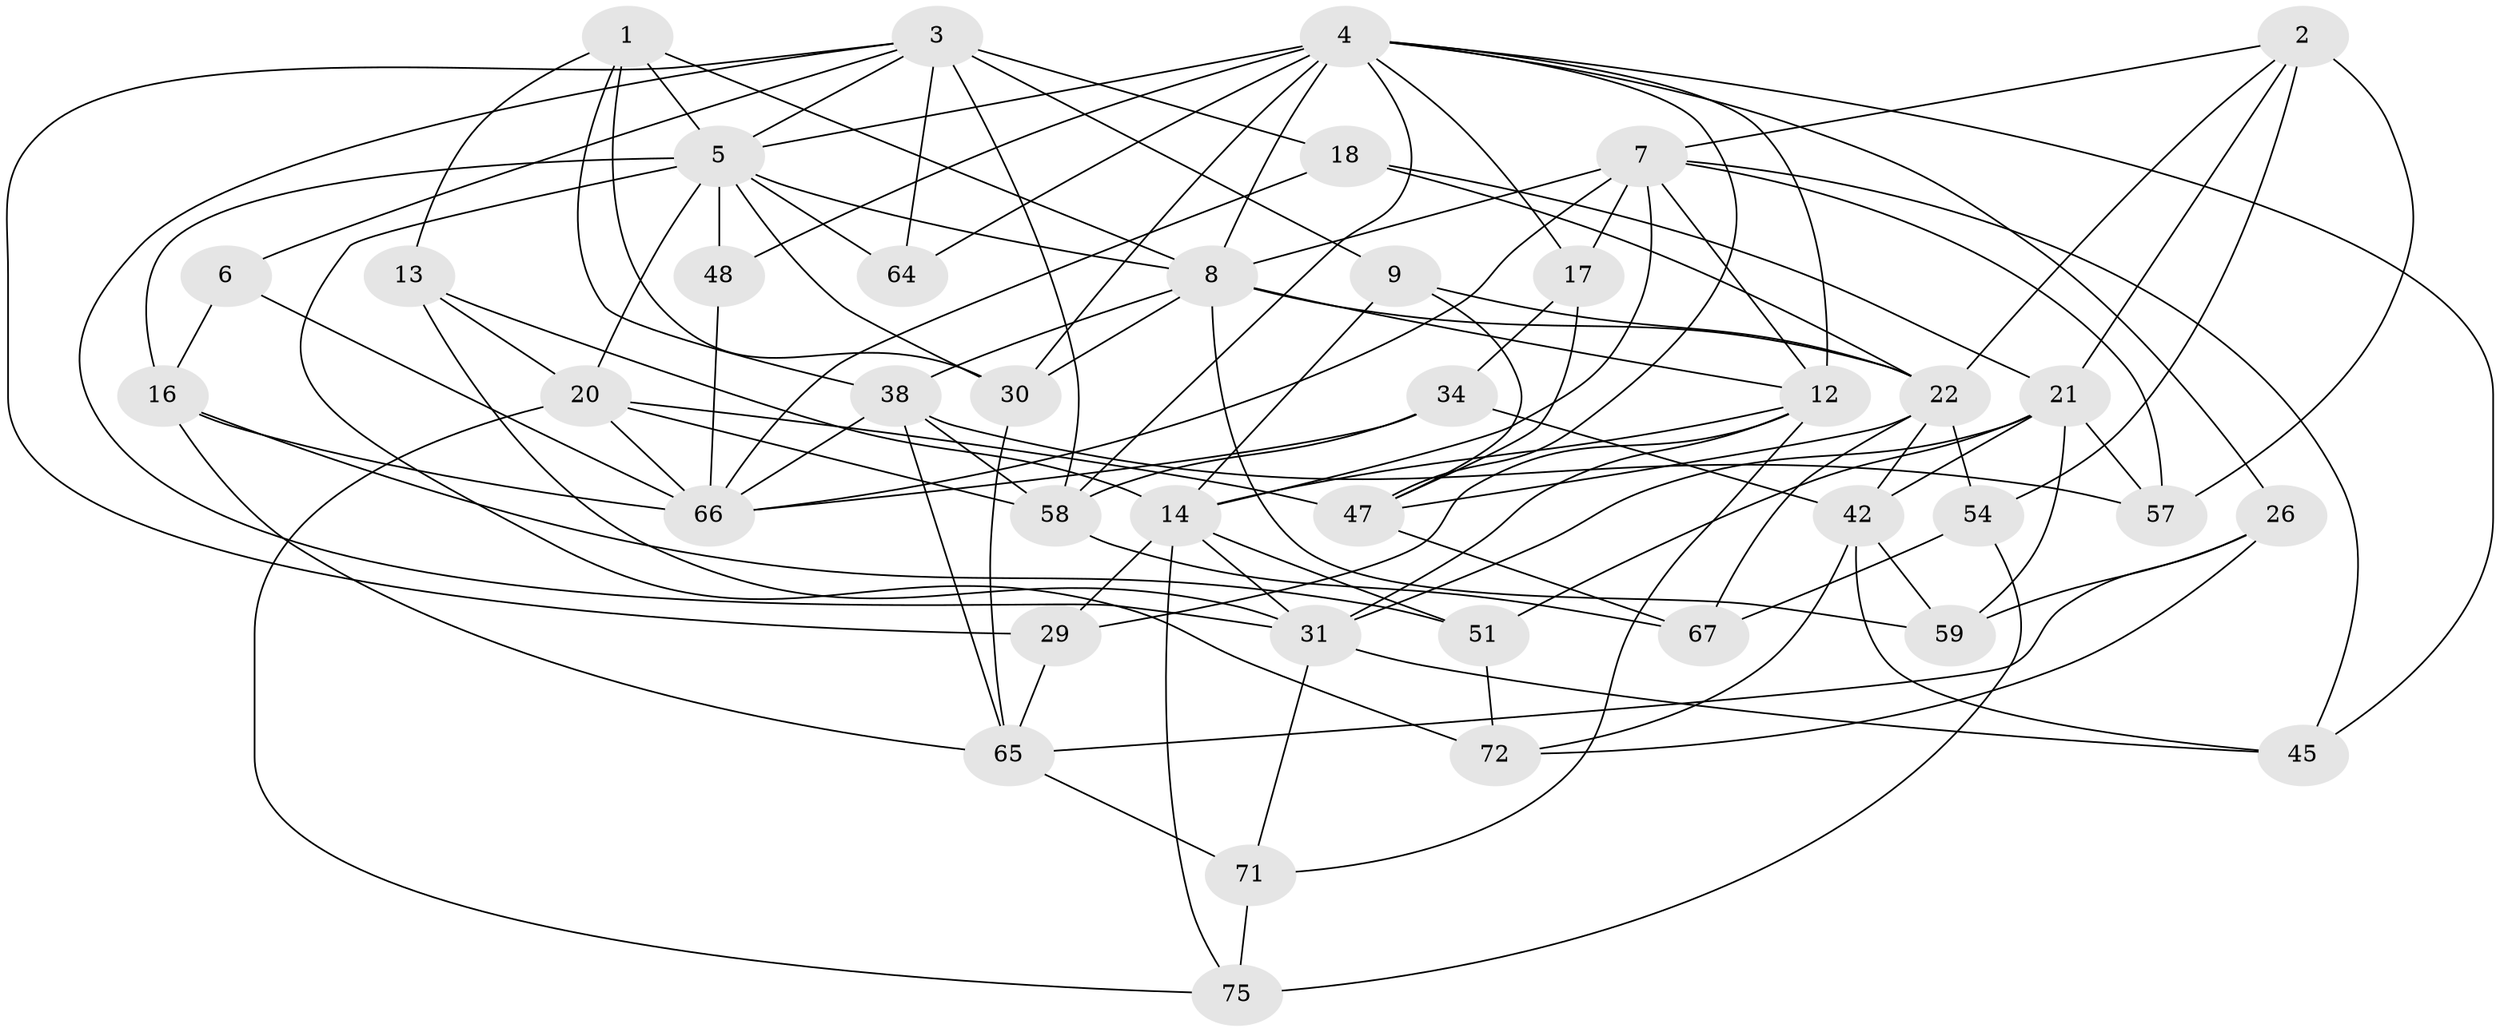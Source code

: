 // original degree distribution, {4: 1.0}
// Generated by graph-tools (version 1.1) at 2025/16/03/09/25 04:16:12]
// undirected, 40 vertices, 110 edges
graph export_dot {
graph [start="1"]
  node [color=gray90,style=filled];
  1 [super="+10"];
  2 [super="+25"];
  3 [super="+37+79+11"];
  4 [super="+52+23"];
  5 [super="+27+28"];
  6;
  7 [super="+61+32"];
  8 [super="+46+19"];
  9;
  12 [super="+15"];
  13 [super="+76"];
  14 [super="+39+40"];
  16 [super="+68"];
  17;
  18 [super="+24"];
  20 [super="+36"];
  21 [super="+33"];
  22 [super="+63"];
  26;
  29;
  30 [super="+43"];
  31 [super="+70+73"];
  34;
  38 [super="+49"];
  42 [super="+44"];
  45;
  47 [super="+77"];
  48;
  51;
  54;
  57;
  58 [super="+62"];
  59;
  64;
  65 [super="+78"];
  66 [super="+74"];
  67;
  71;
  72;
  75;
  1 -- 30 [weight=2];
  1 -- 8;
  1 -- 13;
  1 -- 5;
  1 -- 38;
  2 -- 21 [weight=2];
  2 -- 57;
  2 -- 7;
  2 -- 54;
  2 -- 22;
  3 -- 58;
  3 -- 64;
  3 -- 18 [weight=3];
  3 -- 29;
  3 -- 6;
  3 -- 9;
  3 -- 5;
  3 -- 31;
  4 -- 30;
  4 -- 8 [weight=2];
  4 -- 17;
  4 -- 12;
  4 -- 47;
  4 -- 64;
  4 -- 26;
  4 -- 45;
  4 -- 48;
  4 -- 58;
  4 -- 5;
  5 -- 64 [weight=2];
  5 -- 8;
  5 -- 48 [weight=2];
  5 -- 16;
  5 -- 30;
  5 -- 72;
  5 -- 20;
  6 -- 66;
  6 -- 16 [weight=2];
  7 -- 57;
  7 -- 66;
  7 -- 17;
  7 -- 12;
  7 -- 45;
  7 -- 14;
  7 -- 8;
  8 -- 38;
  8 -- 59;
  8 -- 12;
  8 -- 30;
  8 -- 22;
  9 -- 47;
  9 -- 22;
  9 -- 14;
  12 -- 31 [weight=2];
  12 -- 71;
  12 -- 29;
  12 -- 14;
  13 -- 31;
  13 -- 14 [weight=3];
  13 -- 20;
  14 -- 51;
  14 -- 75;
  14 -- 29;
  14 -- 31;
  16 -- 51;
  16 -- 66;
  16 -- 65;
  17 -- 34;
  17 -- 47;
  18 -- 22;
  18 -- 66;
  18 -- 21;
  20 -- 58;
  20 -- 66;
  20 -- 75;
  20 -- 47;
  21 -- 51;
  21 -- 42;
  21 -- 57;
  21 -- 59;
  21 -- 31;
  22 -- 67;
  22 -- 42;
  22 -- 54;
  22 -- 47;
  26 -- 59;
  26 -- 72;
  26 -- 65;
  29 -- 65;
  30 -- 65;
  31 -- 71;
  31 -- 45;
  34 -- 66;
  34 -- 42;
  34 -- 58;
  38 -- 58;
  38 -- 65;
  38 -- 66;
  38 -- 57;
  42 -- 72;
  42 -- 45;
  42 -- 59;
  47 -- 67;
  48 -- 66;
  51 -- 72;
  54 -- 67;
  54 -- 75;
  58 -- 67;
  65 -- 71;
  71 -- 75;
}
